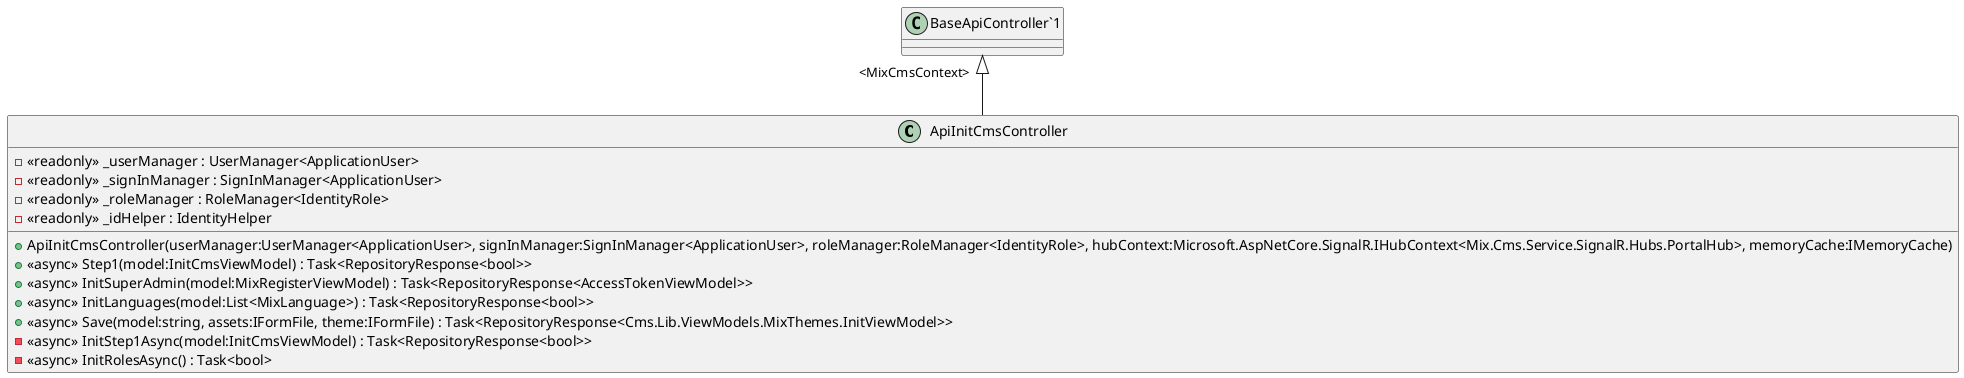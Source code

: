 @startuml
class ApiInitCmsController {
    - <<readonly>> _userManager : UserManager<ApplicationUser>
    - <<readonly>> _signInManager : SignInManager<ApplicationUser>
    - <<readonly>> _roleManager : RoleManager<IdentityRole>
    - <<readonly>> _idHelper : IdentityHelper
    + ApiInitCmsController(userManager:UserManager<ApplicationUser>, signInManager:SignInManager<ApplicationUser>, roleManager:RoleManager<IdentityRole>, hubContext:Microsoft.AspNetCore.SignalR.IHubContext<Mix.Cms.Service.SignalR.Hubs.PortalHub>, memoryCache:IMemoryCache)
    + <<async>> Step1(model:InitCmsViewModel) : Task<RepositoryResponse<bool>>
    + <<async>> InitSuperAdmin(model:MixRegisterViewModel) : Task<RepositoryResponse<AccessTokenViewModel>>
    + <<async>> InitLanguages(model:List<MixLanguage>) : Task<RepositoryResponse<bool>>
    + <<async>> Save(model:string, assets:IFormFile, theme:IFormFile) : Task<RepositoryResponse<Cms.Lib.ViewModels.MixThemes.InitViewModel>>
    - <<async>> InitStep1Async(model:InitCmsViewModel) : Task<RepositoryResponse<bool>>
    - <<async>> InitRolesAsync() : Task<bool>
}
"BaseApiController`1" "<MixCmsContext>" <|-- ApiInitCmsController
@enduml
